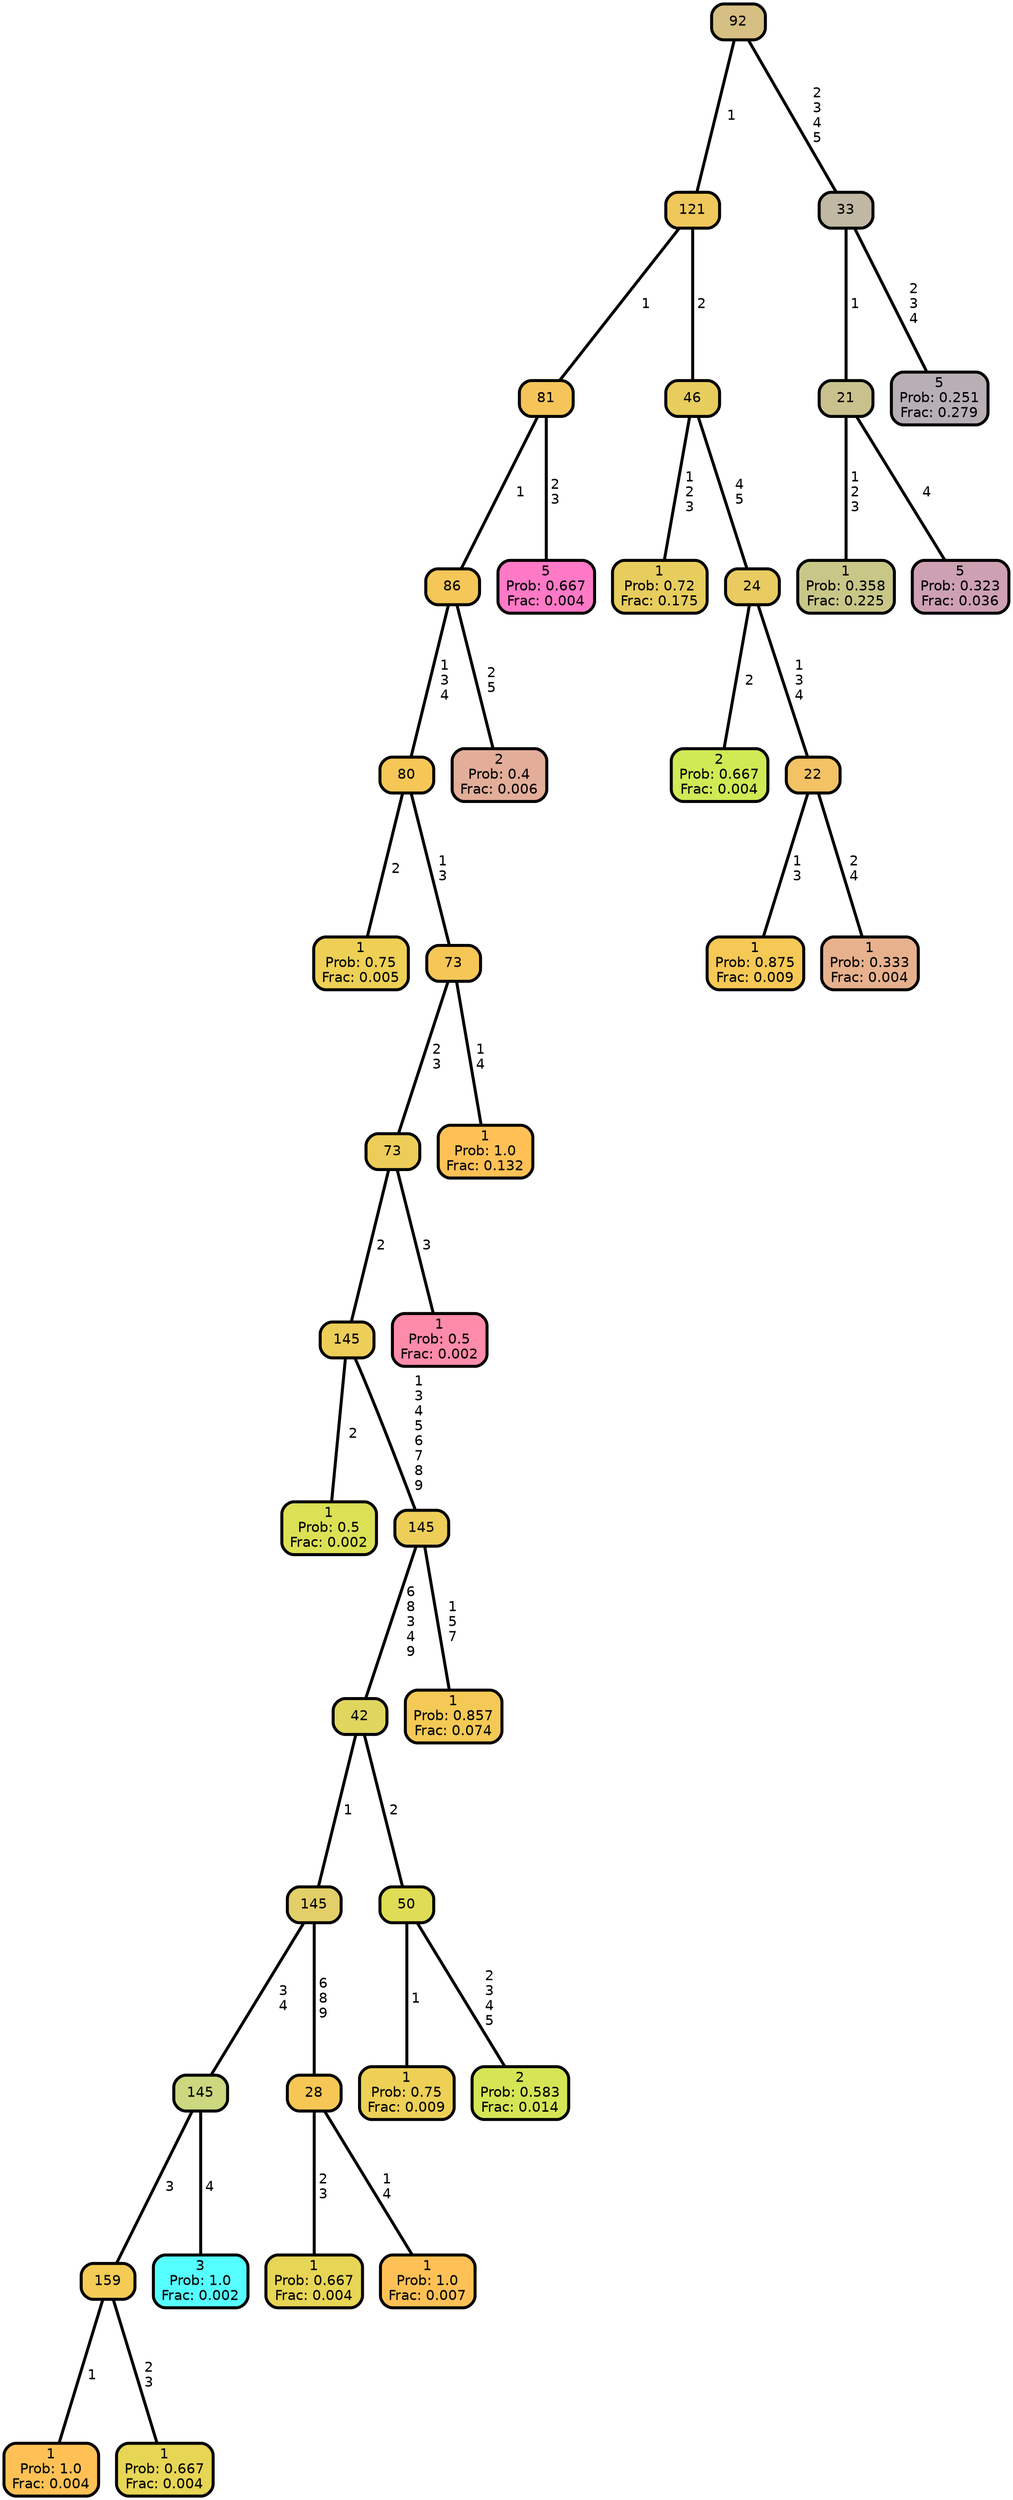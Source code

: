 graph Tree {
node [shape=box, style="filled, rounded",color="black",penwidth="3",fontcolor="black",                 fontname=helvetica] ;
graph [ranksep="0 equally", splines=straight,                 bgcolor=transparent, dpi=200] ;
edge [fontname=helvetica, color=black] ;
0 [label="1
Prob: 0.75
Frac: 0.005", fillcolor="#edd055"] ;
1 [label="80", fillcolor="#f6c757"] ;
2 [label="1
Prob: 0.5
Frac: 0.002", fillcolor="#dbe055"] ;
3 [label="145", fillcolor="#edce58"] ;
4 [label="1
Prob: 1.0
Frac: 0.004", fillcolor="#ffc155"] ;
5 [label="159", fillcolor="#f3cb55"] ;
6 [label="1
Prob: 0.667
Frac: 0.004", fillcolor="#e7d555"] ;
7 [label="145", fillcolor="#cbd87f"] ;
8 [label="3
Prob: 1.0
Frac: 0.002", fillcolor="#55ffff"] ;
9 [label="145", fillcolor="#e2cf69"] ;
10 [label="1
Prob: 0.667
Frac: 0.004", fillcolor="#e7d555"] ;
11 [label="28", fillcolor="#f7c755"] ;
12 [label="1
Prob: 1.0
Frac: 0.007", fillcolor="#ffc155"] ;
13 [label="42", fillcolor="#e0d65e"] ;
14 [label="1
Prob: 0.75
Frac: 0.009", fillcolor="#edd055"] ;
15 [label="50", fillcolor="#dfdc55"] ;
16 [label="2
Prob: 0.583
Frac: 0.014", fillcolor="#d5e555"] ;
17 [label="145", fillcolor="#edce58"] ;
18 [label="1
Prob: 0.857
Frac: 0.074", fillcolor="#f4c955"] ;
19 [label="73", fillcolor="#edcd59"] ;
20 [label="1
Prob: 0.5
Frac: 0.002", fillcolor="#ff8baa"] ;
21 [label="73", fillcolor="#f6c757"] ;
22 [label="1
Prob: 1.0
Frac: 0.132", fillcolor="#ffc155"] ;
23 [label="86", fillcolor="#f5c658"] ;
24 [label="2
Prob: 0.4
Frac: 0.006", fillcolor="#e2ae99"] ;
25 [label="81", fillcolor="#f6c55a"] ;
26 [label="5
Prob: 0.667
Frac: 0.004", fillcolor="#ff79c6"] ;
27 [label="121", fillcolor="#efc85b"] ;
28 [label="1
Prob: 0.72
Frac: 0.175", fillcolor="#e7cd5e"] ;
29 [label="46", fillcolor="#e7cd5e"] ;
30 [label="2
Prob: 0.667
Frac: 0.004", fillcolor="#cfea55"] ;
31 [label="24", fillcolor="#eacb61"] ;
32 [label="1
Prob: 0.875
Frac: 0.009", fillcolor="#f6c855"] ;
33 [label="22", fillcolor="#f2c264"] ;
34 [label="1
Prob: 0.333
Frac: 0.004", fillcolor="#e7b18d"] ;
35 [label="92", fillcolor="#d6bf82"] ;
36 [label="1
Prob: 0.358
Frac: 0.225", fillcolor="#c8c788"] ;
37 [label="21", fillcolor="#c9c18d"] ;
38 [label="5
Prob: 0.323
Frac: 0.036", fillcolor="#cda0b2"] ;
39 [label="33", fillcolor="#c0b8a2"] ;
40 [label="5
Prob: 0.251
Frac: 0.279", fillcolor="#b8afb5"] ;
1 -- 0 [label=" 2",penwidth=3] ;
1 -- 21 [label=" 1\n 3",penwidth=3] ;
3 -- 2 [label=" 2",penwidth=3] ;
3 -- 17 [label=" 1\n 3\n 4\n 5\n 6\n 7\n 8\n 9",penwidth=3] ;
5 -- 4 [label=" 1",penwidth=3] ;
5 -- 6 [label=" 2\n 3",penwidth=3] ;
7 -- 5 [label=" 3",penwidth=3] ;
7 -- 8 [label=" 4",penwidth=3] ;
9 -- 7 [label=" 3\n 4",penwidth=3] ;
9 -- 11 [label=" 6\n 8\n 9",penwidth=3] ;
11 -- 10 [label=" 2\n 3",penwidth=3] ;
11 -- 12 [label=" 1\n 4",penwidth=3] ;
13 -- 9 [label=" 1",penwidth=3] ;
13 -- 15 [label=" 2",penwidth=3] ;
15 -- 14 [label=" 1",penwidth=3] ;
15 -- 16 [label=" 2\n 3\n 4\n 5",penwidth=3] ;
17 -- 13 [label=" 6\n 8\n 3\n 4\n 9",penwidth=3] ;
17 -- 18 [label=" 1\n 5\n 7",penwidth=3] ;
19 -- 3 [label=" 2",penwidth=3] ;
19 -- 20 [label=" 3",penwidth=3] ;
21 -- 19 [label=" 2\n 3",penwidth=3] ;
21 -- 22 [label=" 1\n 4",penwidth=3] ;
23 -- 1 [label=" 1\n 3\n 4",penwidth=3] ;
23 -- 24 [label=" 2\n 5",penwidth=3] ;
25 -- 23 [label=" 1",penwidth=3] ;
25 -- 26 [label=" 2\n 3",penwidth=3] ;
27 -- 25 [label=" 1",penwidth=3] ;
27 -- 29 [label=" 2",penwidth=3] ;
29 -- 28 [label=" 1\n 2\n 3",penwidth=3] ;
29 -- 31 [label=" 4\n 5",penwidth=3] ;
31 -- 30 [label=" 2",penwidth=3] ;
31 -- 33 [label=" 1\n 3\n 4",penwidth=3] ;
33 -- 32 [label=" 1\n 3",penwidth=3] ;
33 -- 34 [label=" 2\n 4",penwidth=3] ;
35 -- 27 [label=" 1",penwidth=3] ;
35 -- 39 [label=" 2\n 3\n 4\n 5",penwidth=3] ;
37 -- 36 [label=" 1\n 2\n 3",penwidth=3] ;
37 -- 38 [label=" 4",penwidth=3] ;
39 -- 37 [label=" 1",penwidth=3] ;
39 -- 40 [label=" 2\n 3\n 4",penwidth=3] ;
{rank = same;}}
